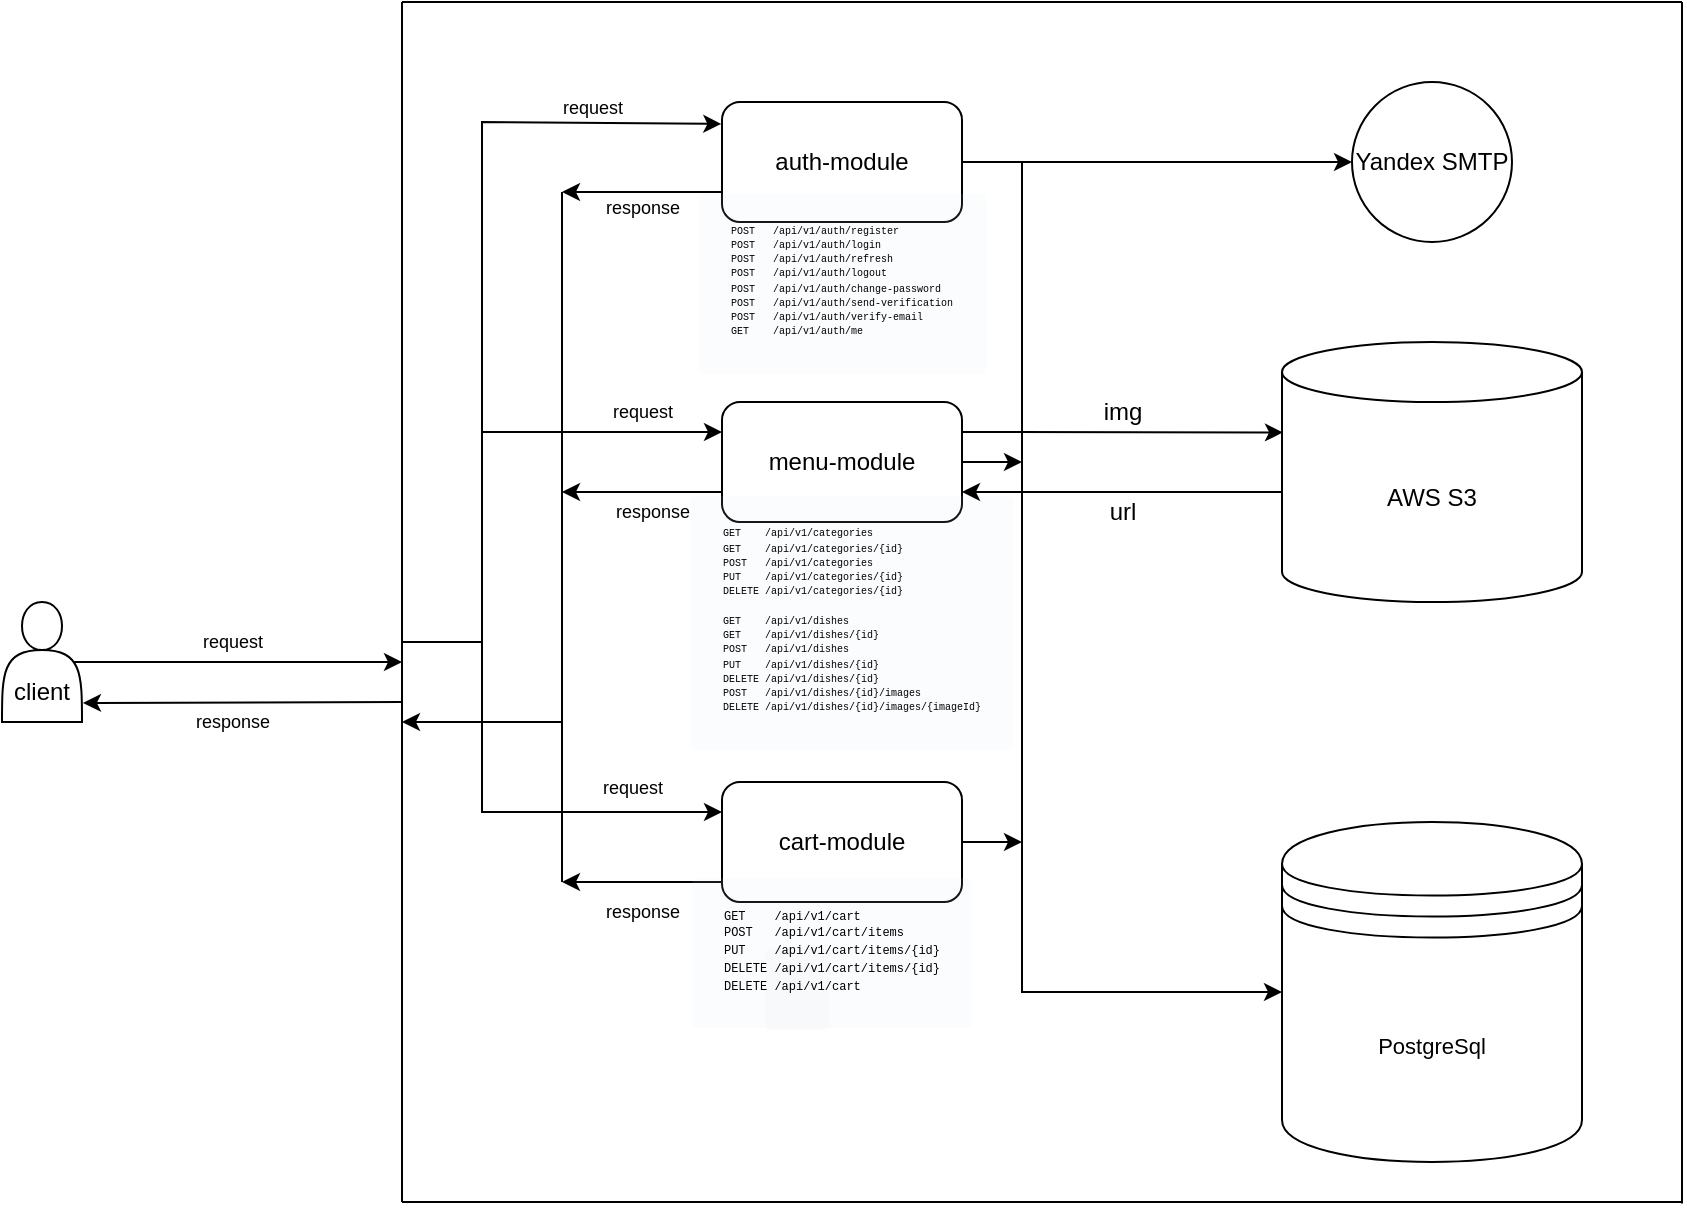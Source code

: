 <mxfile version="28.0.7">
  <diagram name="Azhur Katering Architecture" id="architecture">
    <mxGraphModel dx="1420" dy="866" grid="1" gridSize="10" guides="1" tooltips="1" connect="1" arrows="1" fold="1" page="1" pageScale="1" pageWidth="1400" pageHeight="1000" math="0" shadow="0">
      <root>
        <mxCell id="0" />
        <mxCell id="1" parent="0" />
        <mxCell id="rMl54wu_ovjfyR4ZgFAf-6" style="edgeStyle=orthogonalEdgeStyle;rounded=0;orthogonalLoop=1;jettySize=auto;html=1;exitX=0.9;exitY=0.5;exitDx=0;exitDy=0;exitPerimeter=0;" edge="1" parent="1" source="rMl54wu_ovjfyR4ZgFAf-2">
          <mxGeometry relative="1" as="geometry">
            <mxPoint x="320" y="490" as="targetPoint" />
            <Array as="points" />
          </mxGeometry>
        </mxCell>
        <mxCell id="rMl54wu_ovjfyR4ZgFAf-2" value="&lt;div&gt;&lt;br&gt;&lt;/div&gt;&lt;div&gt;&lt;br&gt;&lt;/div&gt;client" style="shape=actor;whiteSpace=wrap;html=1;" vertex="1" parent="1">
          <mxGeometry x="120" y="460" width="40" height="60" as="geometry" />
        </mxCell>
        <mxCell id="rMl54wu_ovjfyR4ZgFAf-29" style="edgeStyle=orthogonalEdgeStyle;rounded=0;orthogonalLoop=1;jettySize=auto;html=1;" edge="1" parent="1">
          <mxGeometry relative="1" as="geometry">
            <mxPoint x="320" y="520" as="targetPoint" />
            <mxPoint x="400" y="255" as="sourcePoint" />
            <Array as="points">
              <mxPoint x="400" y="255" />
              <mxPoint x="400" y="520" />
            </Array>
          </mxGeometry>
        </mxCell>
        <mxCell id="rMl54wu_ovjfyR4ZgFAf-34" style="edgeStyle=orthogonalEdgeStyle;rounded=0;orthogonalLoop=1;jettySize=auto;html=1;exitX=1;exitY=0.5;exitDx=0;exitDy=0;entryX=0;entryY=0.5;entryDx=0;entryDy=0;" edge="1" parent="1" source="rMl54wu_ovjfyR4ZgFAf-5" target="rMl54wu_ovjfyR4ZgFAf-28">
          <mxGeometry relative="1" as="geometry" />
        </mxCell>
        <mxCell id="rMl54wu_ovjfyR4ZgFAf-38" style="edgeStyle=orthogonalEdgeStyle;rounded=0;orthogonalLoop=1;jettySize=auto;html=1;exitX=1;exitY=0.5;exitDx=0;exitDy=0;entryX=0;entryY=0.5;entryDx=0;entryDy=0;" edge="1" parent="1" source="rMl54wu_ovjfyR4ZgFAf-5" target="rMl54wu_ovjfyR4ZgFAf-37">
          <mxGeometry relative="1" as="geometry">
            <Array as="points">
              <mxPoint x="630" y="240" />
              <mxPoint x="630" y="655" />
            </Array>
          </mxGeometry>
        </mxCell>
        <mxCell id="rMl54wu_ovjfyR4ZgFAf-5" value="auth-module" style="rounded=1;whiteSpace=wrap;html=1;" vertex="1" parent="1">
          <mxGeometry x="480" y="210" width="120" height="60" as="geometry" />
        </mxCell>
        <mxCell id="rMl54wu_ovjfyR4ZgFAf-21" value="" style="endArrow=none;html=1;rounded=0;" edge="1" parent="1">
          <mxGeometry width="50" height="50" relative="1" as="geometry">
            <mxPoint x="320" y="760" as="sourcePoint" />
            <mxPoint x="320" y="160" as="targetPoint" />
          </mxGeometry>
        </mxCell>
        <mxCell id="rMl54wu_ovjfyR4ZgFAf-22" value="" style="endArrow=none;html=1;rounded=0;" edge="1" parent="1">
          <mxGeometry width="50" height="50" relative="1" as="geometry">
            <mxPoint x="320" y="160" as="sourcePoint" />
            <mxPoint x="960" y="160" as="targetPoint" />
          </mxGeometry>
        </mxCell>
        <mxCell id="rMl54wu_ovjfyR4ZgFAf-23" value="" style="endArrow=none;html=1;rounded=0;" edge="1" parent="1">
          <mxGeometry width="50" height="50" relative="1" as="geometry">
            <mxPoint x="960" y="760.762" as="sourcePoint" />
            <mxPoint x="960" y="160" as="targetPoint" />
          </mxGeometry>
        </mxCell>
        <mxCell id="rMl54wu_ovjfyR4ZgFAf-24" value="" style="endArrow=none;html=1;rounded=0;" edge="1" parent="1">
          <mxGeometry width="50" height="50" relative="1" as="geometry">
            <mxPoint x="320" y="760" as="sourcePoint" />
            <mxPoint x="960" y="760" as="targetPoint" />
          </mxGeometry>
        </mxCell>
        <mxCell id="rMl54wu_ovjfyR4ZgFAf-25" value="" style="endArrow=classic;html=1;rounded=0;entryX=-0.003;entryY=0.183;entryDx=0;entryDy=0;entryPerimeter=0;" edge="1" parent="1" target="rMl54wu_ovjfyR4ZgFAf-5">
          <mxGeometry width="50" height="50" relative="1" as="geometry">
            <mxPoint x="320" y="480" as="sourcePoint" />
            <mxPoint x="490" y="220" as="targetPoint" />
            <Array as="points">
              <mxPoint x="360" y="480" />
              <mxPoint x="360" y="220" />
            </Array>
          </mxGeometry>
        </mxCell>
        <mxCell id="rMl54wu_ovjfyR4ZgFAf-26" value="&lt;pre class=&quot;code-fence&quot; style=&quot;box-sizing: border-box; margin-top: 16px; margin-bottom: 16px; font-variant-numeric: normal; font-variant-east-asian: normal; font-variant-alternates: normal; font-size-adjust: none; font-kerning: auto; font-optical-sizing: auto; font-feature-settings: normal; font-variation-settings: normal; font-variant-position: normal; font-variant-emoji: normal; font-stretch: normal; line-height: 1.45; font-family: &amp;quot;JetBrains Mono&amp;quot;, Consolas, &amp;quot;Liberation Mono&amp;quot;, Menlo, Courier, monospace; padding: 16px; overflow: auto; border-radius: 3px; background-color: rgba(212, 222, 231, 0.098); text-align: start;&quot;&gt;&lt;code style=&quot;box-sizing: border-box; font-variant-numeric: normal; font-variant-east-asian: normal; font-variant-alternates: normal; font-variant-position: normal; font-variant-emoji: normal; font-kerning: auto; font-optical-sizing: auto; font-feature-settings: normal; font-variation-settings: normal; font-stretch: normal; line-height: inherit; font-family: &amp;quot;JetBrains Mono&amp;quot;, Consolas, &amp;quot;Liberation Mono&amp;quot;, Menlo, Courier, monospace; padding: 0px; margin: 0px; border-radius: 3px; background: transparent; word-break: normal; border: 0px; display: inline; max-width: initial; overflow: initial; overflow-wrap: normal;&quot;&gt;&lt;font style=&quot;color: rgb(0, 0, 0);&quot;&gt;&lt;span style=&quot;box-sizing: border-box;&quot;&gt;POST   /api/v1/auth/register&lt;br&gt;&lt;/span&gt;&lt;span style=&quot;box-sizing: border-box;&quot;&gt;POST   /api/v1/auth/login&lt;br&gt;&lt;/span&gt;&lt;span style=&quot;box-sizing: border-box;&quot;&gt;POST   /api/v1/auth/refresh&lt;br&gt;&lt;/span&gt;&lt;span style=&quot;box-sizing: border-box;&quot;&gt;POST   /api/v1/auth/logout&lt;br&gt;&lt;/span&gt;&lt;span style=&quot;box-sizing: border-box;&quot;&gt;POST   /api/v1/auth/change-password&lt;br&gt;&lt;/span&gt;&lt;span style=&quot;box-sizing: border-box;&quot;&gt;POST   /api/v1/auth/send-verification&lt;br&gt;&lt;/span&gt;&lt;span style=&quot;box-sizing: border-box;&quot;&gt;POST   /api/v1/auth/verify-email&lt;br&gt;&lt;/span&gt;&lt;span style=&quot;box-sizing: border-box;&quot;&gt;GET    /api/v1/auth/me  &lt;/span&gt;&lt;/font&gt;&lt;/code&gt;&lt;/pre&gt;" style="text;html=1;align=center;verticalAlign=middle;whiteSpace=wrap;rounded=0;fontSize=5;" vertex="1" parent="1">
          <mxGeometry x="485" y="270" width="110" height="60" as="geometry" />
        </mxCell>
        <mxCell id="rMl54wu_ovjfyR4ZgFAf-28" value="Yandex SMTP" style="ellipse;whiteSpace=wrap;html=1;aspect=fixed;" vertex="1" parent="1">
          <mxGeometry x="795" y="199.996" width="80" height="80" as="geometry" />
        </mxCell>
        <mxCell id="rMl54wu_ovjfyR4ZgFAf-30" value="" style="endArrow=classic;html=1;rounded=0;entryX=1.012;entryY=0.841;entryDx=0;entryDy=0;entryPerimeter=0;" edge="1" parent="1" target="rMl54wu_ovjfyR4ZgFAf-2">
          <mxGeometry width="50" height="50" relative="1" as="geometry">
            <mxPoint x="320" y="510" as="sourcePoint" />
            <mxPoint x="250" y="510" as="targetPoint" />
          </mxGeometry>
        </mxCell>
        <mxCell id="rMl54wu_ovjfyR4ZgFAf-58" style="edgeStyle=orthogonalEdgeStyle;rounded=0;orthogonalLoop=1;jettySize=auto;html=1;exitX=1;exitY=0.5;exitDx=0;exitDy=0;" edge="1" parent="1" source="rMl54wu_ovjfyR4ZgFAf-32">
          <mxGeometry relative="1" as="geometry">
            <mxPoint x="630" y="390" as="targetPoint" />
          </mxGeometry>
        </mxCell>
        <mxCell id="rMl54wu_ovjfyR4ZgFAf-32" value="menu-module" style="rounded=1;whiteSpace=wrap;html=1;" vertex="1" parent="1">
          <mxGeometry x="480" y="360" width="120" height="60" as="geometry" />
        </mxCell>
        <mxCell id="rMl54wu_ovjfyR4ZgFAf-48" style="edgeStyle=orthogonalEdgeStyle;rounded=0;orthogonalLoop=1;jettySize=auto;html=1;exitX=0;exitY=0.75;exitDx=0;exitDy=0;" edge="1" parent="1" source="rMl54wu_ovjfyR4ZgFAf-33">
          <mxGeometry relative="1" as="geometry">
            <mxPoint x="400" y="600" as="targetPoint" />
            <Array as="points">
              <mxPoint x="480" y="600" />
            </Array>
          </mxGeometry>
        </mxCell>
        <mxCell id="rMl54wu_ovjfyR4ZgFAf-63" style="edgeStyle=orthogonalEdgeStyle;rounded=0;orthogonalLoop=1;jettySize=auto;html=1;exitX=1;exitY=0.5;exitDx=0;exitDy=0;" edge="1" parent="1" source="rMl54wu_ovjfyR4ZgFAf-33">
          <mxGeometry relative="1" as="geometry">
            <mxPoint x="630" y="580.062" as="targetPoint" />
          </mxGeometry>
        </mxCell>
        <mxCell id="rMl54wu_ovjfyR4ZgFAf-33" value="cart-module" style="rounded=1;whiteSpace=wrap;html=1;" vertex="1" parent="1">
          <mxGeometry x="480" y="550" width="120" height="60" as="geometry" />
        </mxCell>
        <mxCell id="rMl54wu_ovjfyR4ZgFAf-37" value="&lt;font style=&quot;font-size: 11px;&quot;&gt;PostgreSql&lt;/font&gt;" style="shape=datastore;whiteSpace=wrap;html=1;" vertex="1" parent="1">
          <mxGeometry x="760" y="570" width="150" height="170" as="geometry" />
        </mxCell>
        <mxCell id="rMl54wu_ovjfyR4ZgFAf-42" value="&lt;pre style=&quot;font-variant-numeric: normal; font-variant-east-asian: normal; font-variant-alternates: normal; font-size-adjust: none; font-kerning: auto; font-optical-sizing: auto; font-feature-settings: normal; font-variation-settings: normal; font-variant-position: normal; font-variant-emoji: normal; font-stretch: normal; font-size: 5px; line-height: 1.45; font-family: &amp;quot;JetBrains Mono&amp;quot;, Consolas, &amp;quot;Liberation Mono&amp;quot;, Menlo, Courier, monospace; box-sizing: border-box; margin-top: 16px; margin-bottom: 16px; padding: 16px; overflow: auto; border-radius: 3px; background-color: rgba(212, 222, 231, 0.098); text-align: start;&quot; class=&quot;code-fence&quot;&gt;&lt;code style=&quot;box-sizing: border-box; font-variant-numeric: normal; font-variant-east-asian: normal; font-variant-alternates: normal; font-variant-position: normal; font-variant-emoji: normal; font-kerning: auto; font-optical-sizing: auto; font-feature-settings: normal; font-variation-settings: normal; font-stretch: normal; line-height: inherit; font-family: &amp;quot;JetBrains Mono&amp;quot;, Consolas, &amp;quot;Liberation Mono&amp;quot;, Menlo, Courier, monospace; padding: 0px; margin: 0px; border-radius: 3px; background: transparent; word-break: normal; border: 0px; display: inline; max-width: initial; overflow: initial; overflow-wrap: normal;&quot;&gt;&lt;span style=&quot;box-sizing: border-box;&quot;&gt;GET    /api/v1/categories&lt;br&gt;&lt;/span&gt;&lt;span style=&quot;box-sizing: border-box;&quot;&gt;GET    /api/v1/categories/{id}&lt;br&gt;&lt;/span&gt;&lt;span style=&quot;box-sizing: border-box;&quot;&gt;POST   /api/v1/categories&lt;br&gt;&lt;/span&gt;&lt;span style=&quot;box-sizing: border-box;&quot;&gt;PUT    /api/v1/categories/{id}&lt;br&gt;&lt;/span&gt;&lt;span style=&quot;box-sizing: border-box;&quot;&gt;DELETE /api/v1/categories/{id}&lt;br&gt;&lt;/span&gt;&lt;span style=&quot;box-sizing: border-box;&quot;&gt;&lt;br&gt;&lt;/span&gt;&lt;span style=&quot;box-sizing: border-box;&quot;&gt;GET    /api/v1/dishes&lt;br&gt;&lt;/span&gt;&lt;span style=&quot;box-sizing: border-box;&quot;&gt;GET    /api/v1/dishes/{id}&lt;br&gt;&lt;/span&gt;&lt;span style=&quot;box-sizing: border-box;&quot;&gt;POST   /api/v1/dishes&lt;br&gt;&lt;/span&gt;&lt;span style=&quot;box-sizing: border-box;&quot;&gt;PUT    /api/v1/dishes/{id}&lt;br&gt;&lt;/span&gt;&lt;span style=&quot;box-sizing: border-box;&quot;&gt;DELETE /api/v1/dishes/{id}&lt;br&gt;&lt;/span&gt;&lt;span style=&quot;box-sizing: border-box;&quot;&gt;POST   /api/v1/dishes/{id}/images&lt;br&gt;&lt;/span&gt;&lt;span style=&quot;box-sizing: border-box;&quot;&gt;DELETE /api/v1/dishes/{id}/images/{imageId}&lt;/span&gt;&lt;/code&gt;&lt;/pre&gt;" style="text;html=1;align=center;verticalAlign=middle;whiteSpace=wrap;rounded=0;" vertex="1" parent="1">
          <mxGeometry x="485" y="420" width="120" height="100" as="geometry" />
        </mxCell>
        <mxCell id="rMl54wu_ovjfyR4ZgFAf-43" value="" style="endArrow=classic;html=1;rounded=0;entryX=0;entryY=0.25;entryDx=0;entryDy=0;" edge="1" parent="1" target="rMl54wu_ovjfyR4ZgFAf-32">
          <mxGeometry width="50" height="50" relative="1" as="geometry">
            <mxPoint x="360" y="375" as="sourcePoint" />
            <mxPoint x="450" y="370" as="targetPoint" />
          </mxGeometry>
        </mxCell>
        <mxCell id="rMl54wu_ovjfyR4ZgFAf-44" value="" style="endArrow=classic;html=1;rounded=0;exitX=0;exitY=0.75;exitDx=0;exitDy=0;" edge="1" parent="1" source="rMl54wu_ovjfyR4ZgFAf-32">
          <mxGeometry width="50" height="50" relative="1" as="geometry">
            <mxPoint x="470" y="400" as="sourcePoint" />
            <mxPoint x="400" y="405" as="targetPoint" />
          </mxGeometry>
        </mxCell>
        <mxCell id="rMl54wu_ovjfyR4ZgFAf-45" value="" style="endArrow=classic;html=1;rounded=0;entryX=0;entryY=0.25;entryDx=0;entryDy=0;" edge="1" parent="1" target="rMl54wu_ovjfyR4ZgFAf-33">
          <mxGeometry width="50" height="50" relative="1" as="geometry">
            <mxPoint x="360" y="480" as="sourcePoint" />
            <mxPoint x="510" y="520" as="targetPoint" />
            <Array as="points">
              <mxPoint x="360" y="565" />
            </Array>
          </mxGeometry>
        </mxCell>
        <mxCell id="rMl54wu_ovjfyR4ZgFAf-47" value="" style="endArrow=none;html=1;rounded=0;" edge="1" parent="1">
          <mxGeometry width="50" height="50" relative="1" as="geometry">
            <mxPoint x="400" y="520" as="sourcePoint" />
            <mxPoint x="400" y="600" as="targetPoint" />
          </mxGeometry>
        </mxCell>
        <mxCell id="rMl54wu_ovjfyR4ZgFAf-55" style="edgeStyle=orthogonalEdgeStyle;rounded=0;orthogonalLoop=1;jettySize=auto;html=1;exitX=0;exitY=0;exitDx=0;exitDy=52.5;exitPerimeter=0;entryX=1;entryY=0.75;entryDx=0;entryDy=0;" edge="1" parent="1" source="rMl54wu_ovjfyR4ZgFAf-53" target="rMl54wu_ovjfyR4ZgFAf-32">
          <mxGeometry relative="1" as="geometry">
            <mxPoint x="630" y="400" as="targetPoint" />
            <Array as="points">
              <mxPoint x="760" y="405" />
            </Array>
          </mxGeometry>
        </mxCell>
        <mxCell id="rMl54wu_ovjfyR4ZgFAf-53" value="AWS S3" style="shape=cylinder3;whiteSpace=wrap;html=1;boundedLbl=1;backgroundOutline=1;size=15;" vertex="1" parent="1">
          <mxGeometry x="760" y="330" width="150" height="130" as="geometry" />
        </mxCell>
        <mxCell id="rMl54wu_ovjfyR4ZgFAf-54" style="edgeStyle=orthogonalEdgeStyle;rounded=0;orthogonalLoop=1;jettySize=auto;html=1;exitX=1;exitY=0.25;exitDx=0;exitDy=0;entryX=0.003;entryY=0.348;entryDx=0;entryDy=0;entryPerimeter=0;" edge="1" parent="1" source="rMl54wu_ovjfyR4ZgFAf-32" target="rMl54wu_ovjfyR4ZgFAf-53">
          <mxGeometry relative="1" as="geometry">
            <Array as="points">
              <mxPoint x="760" y="375" />
            </Array>
          </mxGeometry>
        </mxCell>
        <mxCell id="rMl54wu_ovjfyR4ZgFAf-56" value="img" style="text;html=1;align=center;verticalAlign=middle;resizable=0;points=[];autosize=1;strokeColor=none;fillColor=none;" vertex="1" parent="1">
          <mxGeometry x="660" y="350" width="40" height="30" as="geometry" />
        </mxCell>
        <mxCell id="rMl54wu_ovjfyR4ZgFAf-57" value="url" style="text;html=1;align=center;verticalAlign=middle;resizable=0;points=[];autosize=1;strokeColor=none;fillColor=none;" vertex="1" parent="1">
          <mxGeometry x="660" y="400" width="40" height="30" as="geometry" />
        </mxCell>
        <mxCell id="rMl54wu_ovjfyR4ZgFAf-59" value="" style="endArrow=classic;html=1;rounded=0;exitX=0;exitY=0.75;exitDx=0;exitDy=0;" edge="1" parent="1" source="rMl54wu_ovjfyR4ZgFAf-5">
          <mxGeometry width="50" height="50" relative="1" as="geometry">
            <mxPoint x="420" y="320" as="sourcePoint" />
            <mxPoint x="400" y="255" as="targetPoint" />
          </mxGeometry>
        </mxCell>
        <mxCell id="rMl54wu_ovjfyR4ZgFAf-61" value="&lt;pre style=&quot;box-sizing: border-box; margin-top: 16px; margin-bottom: 16px; font-style: normal; font-variant: normal; font-size-adjust: none; font-kerning: auto; font-optical-sizing: auto; font-feature-settings: normal; font-variation-settings: normal; font-weight: 400; font-stretch: normal; line-height: 1.45; font-family: &amp;quot;JetBrains Mono&amp;quot;, Consolas, &amp;quot;Liberation Mono&amp;quot;, Menlo, Courier, monospace; padding: 16px; overflow: auto; border-radius: 3px; background-color: rgba(212, 222, 231, 0.098); letter-spacing: normal; orphans: 2; text-align: start; text-indent: 0px; text-transform: none; widows: 2; word-spacing: 0px; -webkit-text-stroke-width: 0px; text-decoration-thickness: initial; text-decoration-style: initial; text-decoration-color: initial;&quot; class=&quot;code-fence&quot;&gt;&lt;br&gt;&lt;/pre&gt;" style="text;whiteSpace=wrap;html=1;fontColor=#000000;fontSize=6;" vertex="1" parent="1">
          <mxGeometry x="500" y="610" width="90" height="90" as="geometry" />
        </mxCell>
        <mxCell id="rMl54wu_ovjfyR4ZgFAf-62" value="&lt;pre style=&quot;font-variant-numeric: normal; font-variant-east-asian: normal; font-variant-alternates: normal; font-size-adjust: none; font-kerning: auto; font-optical-sizing: auto; font-feature-settings: normal; font-variation-settings: normal; font-variant-position: normal; font-variant-emoji: normal; font-stretch: normal; font-size: 6px; line-height: 1.45; font-family: &amp;quot;JetBrains Mono&amp;quot;, Consolas, &amp;quot;Liberation Mono&amp;quot;, Menlo, Courier, monospace; box-sizing: border-box; margin-top: 16px; margin-bottom: 16px; padding: 16px; overflow: auto; border-radius: 3px; background-color: rgba(212, 222, 231, 0.098); text-align: start;&quot; class=&quot;code-fence&quot;&gt;&lt;code style=&quot;box-sizing: border-box; font-variant-numeric: normal; font-variant-east-asian: normal; font-variant-alternates: normal; font-variant-position: normal; font-variant-emoji: normal; font-kerning: auto; font-optical-sizing: auto; font-feature-settings: normal; font-variation-settings: normal; font-stretch: normal; line-height: inherit; font-family: &amp;quot;JetBrains Mono&amp;quot;, Consolas, &amp;quot;Liberation Mono&amp;quot;, Menlo, Courier, monospace; padding: 0px; margin: 0px; border-radius: 3px; background: transparent; word-break: normal; border: 0px; display: inline; max-width: initial; overflow: initial; overflow-wrap: normal;&quot;&gt;&lt;span style=&quot;box-sizing: border-box; line-height: 5.4px;&quot;&gt;GET    /api/v1/cart&lt;br&gt;&lt;/span&gt;&lt;span style=&quot;box-sizing: border-box;&quot;&gt;POST   /api/v1/cart/items&lt;br&gt;&lt;/span&gt;&lt;span style=&quot;box-sizing: border-box;&quot;&gt;PUT    /api/v1/cart/items/{id}&lt;br&gt;&lt;/span&gt;&lt;span style=&quot;box-sizing: border-box;&quot;&gt;DELETE /api/v1/cart/items/{id}&lt;br&gt;&lt;/span&gt;&lt;span style=&quot;box-sizing: border-box;&quot;&gt;DELETE /api/v1/cart&lt;/span&gt;&lt;/code&gt;&lt;/pre&gt;" style="text;html=1;align=center;verticalAlign=middle;whiteSpace=wrap;rounded=0;" vertex="1" parent="1">
          <mxGeometry x="485" y="610" width="100" height="50" as="geometry" />
        </mxCell>
        <mxCell id="rMl54wu_ovjfyR4ZgFAf-64" value="response" style="text;html=1;align=center;verticalAlign=middle;resizable=0;points=[];autosize=1;strokeColor=none;fillColor=none;fontSize=9;" vertex="1" parent="1">
          <mxGeometry x="410" y="605" width="60" height="20" as="geometry" />
        </mxCell>
        <mxCell id="rMl54wu_ovjfyR4ZgFAf-65" value="response" style="text;html=1;align=center;verticalAlign=middle;resizable=0;points=[];autosize=1;strokeColor=none;fillColor=none;fontSize=9;" vertex="1" parent="1">
          <mxGeometry x="415" y="405" width="60" height="20" as="geometry" />
        </mxCell>
        <mxCell id="rMl54wu_ovjfyR4ZgFAf-66" value="request" style="text;html=1;align=center;verticalAlign=middle;resizable=0;points=[];autosize=1;strokeColor=none;fillColor=none;fontSize=9;" vertex="1" parent="1">
          <mxGeometry x="415" y="355" width="50" height="20" as="geometry" />
        </mxCell>
        <mxCell id="rMl54wu_ovjfyR4ZgFAf-67" value="response" style="text;html=1;align=center;verticalAlign=middle;resizable=0;points=[];autosize=1;strokeColor=none;fillColor=none;fontSize=9;" vertex="1" parent="1">
          <mxGeometry x="410" y="253" width="60" height="20" as="geometry" />
        </mxCell>
        <mxCell id="rMl54wu_ovjfyR4ZgFAf-68" value="request" style="text;html=1;align=center;verticalAlign=middle;resizable=0;points=[];autosize=1;strokeColor=none;fillColor=none;fontSize=9;" vertex="1" parent="1">
          <mxGeometry x="390" y="203" width="50" height="20" as="geometry" />
        </mxCell>
        <mxCell id="rMl54wu_ovjfyR4ZgFAf-70" value="request" style="text;html=1;align=center;verticalAlign=middle;resizable=0;points=[];autosize=1;strokeColor=none;fillColor=none;fontSize=9;" vertex="1" parent="1">
          <mxGeometry x="410" y="543" width="50" height="20" as="geometry" />
        </mxCell>
        <mxCell id="rMl54wu_ovjfyR4ZgFAf-71" value="request" style="text;html=1;align=center;verticalAlign=middle;resizable=0;points=[];autosize=1;strokeColor=none;fillColor=none;fontSize=9;" vertex="1" parent="1">
          <mxGeometry x="210" y="470" width="50" height="20" as="geometry" />
        </mxCell>
        <mxCell id="rMl54wu_ovjfyR4ZgFAf-72" value="response" style="text;html=1;align=center;verticalAlign=middle;resizable=0;points=[];autosize=1;strokeColor=none;fillColor=none;fontSize=9;" vertex="1" parent="1">
          <mxGeometry x="205" y="510" width="60" height="20" as="geometry" />
        </mxCell>
      </root>
    </mxGraphModel>
  </diagram>
</mxfile>
